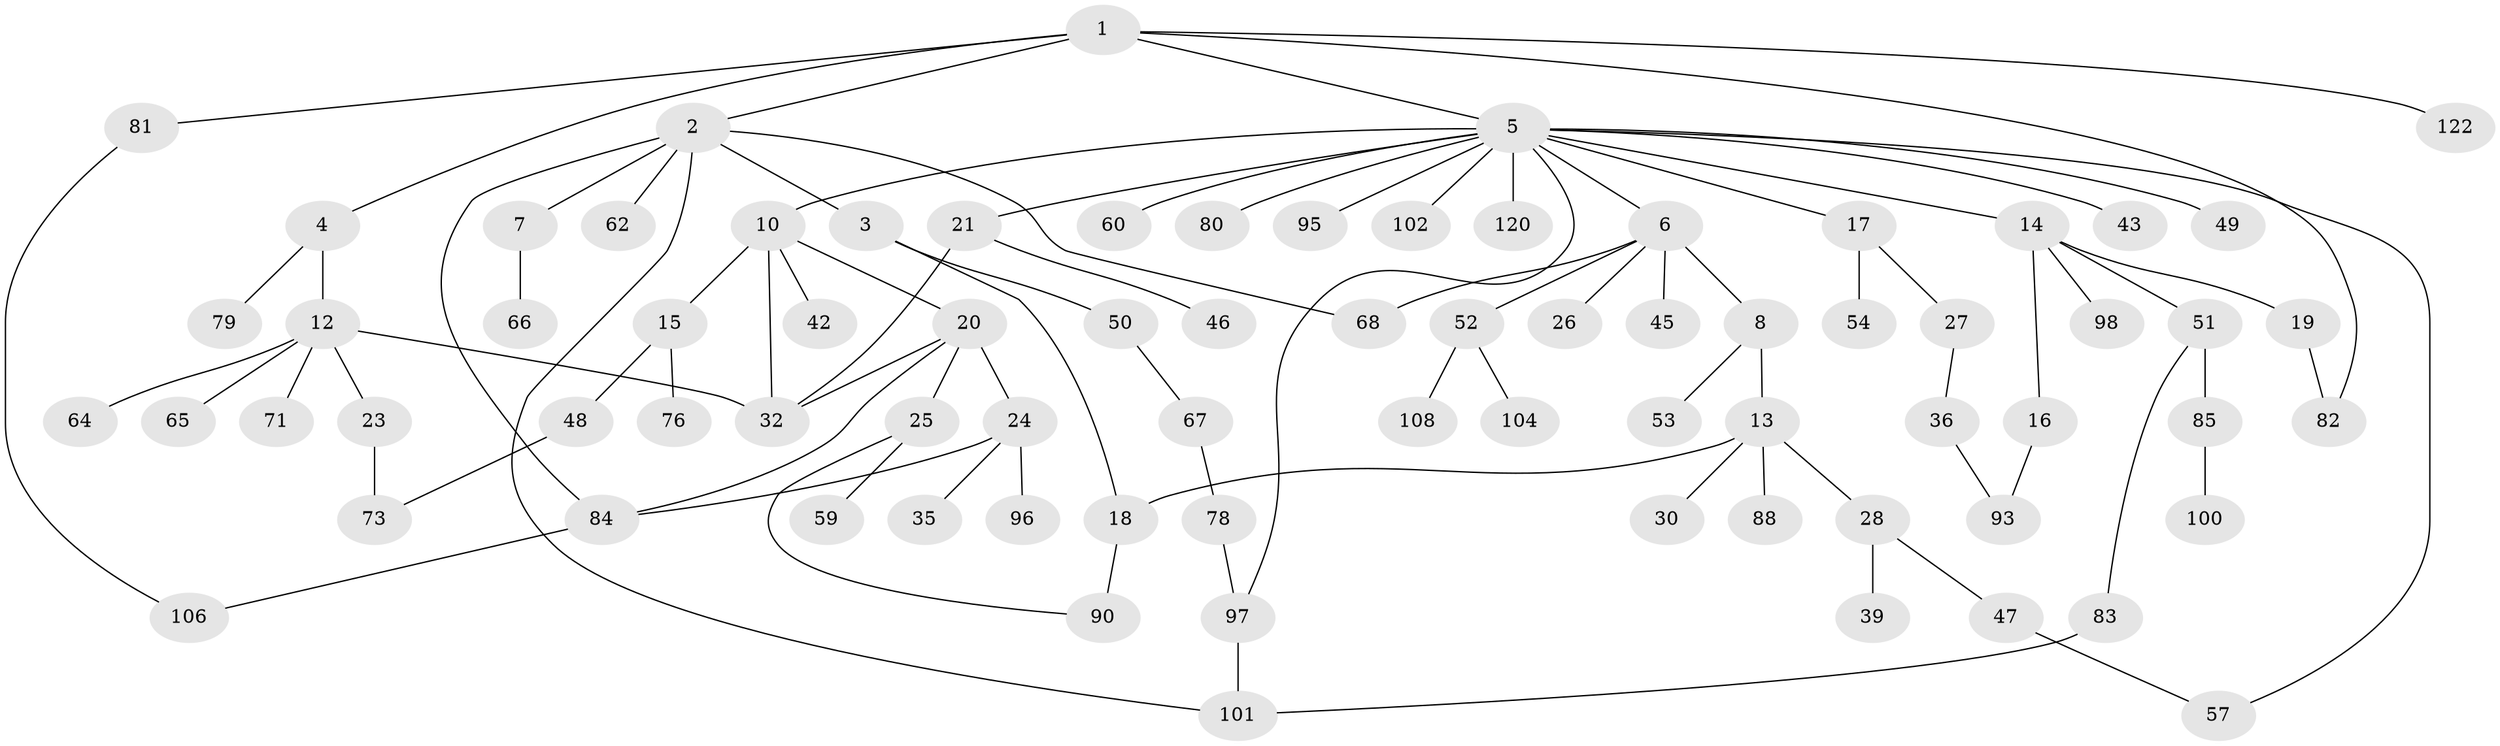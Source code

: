 // original degree distribution, {6: 0.031007751937984496, 7: 0.007751937984496124, 3: 0.1937984496124031, 2: 0.27906976744186046, 11: 0.007751937984496124, 4: 0.05426356589147287, 5: 0.031007751937984496, 1: 0.3953488372093023}
// Generated by graph-tools (version 1.1) at 2025/16/03/04/25 18:16:58]
// undirected, 77 vertices, 92 edges
graph export_dot {
graph [start="1"]
  node [color=gray90,style=filled];
  1;
  2 [super="+11"];
  3;
  4;
  5 [super="+9"];
  6;
  7;
  8;
  10 [super="+37+29"];
  12 [super="+40+22"];
  13 [super="+44"];
  14;
  15 [super="+34"];
  16;
  17;
  18 [super="+92+99"];
  19;
  20;
  21 [super="+31"];
  23 [super="+38"];
  24 [super="+110"];
  25 [super="+77+105"];
  26;
  27;
  28;
  30 [super="+33"];
  32 [super="+70+58"];
  35;
  36;
  39;
  42;
  43;
  45;
  46 [super="+118+87"];
  47 [super="+74"];
  48 [super="+125"];
  49;
  50;
  51;
  52 [super="+63"];
  53 [super="+107"];
  54 [super="+55"];
  57;
  59;
  60;
  62;
  64;
  65;
  66 [super="+91"];
  67 [super="+103"];
  68 [super="+86"];
  71;
  73;
  76;
  78;
  79;
  80;
  81;
  82;
  83 [super="+109"];
  84;
  85;
  88;
  90;
  93 [super="+94+128"];
  95;
  96;
  97;
  98;
  100 [super="+114"];
  101;
  102 [super="+117+113"];
  104;
  106 [super="+129"];
  108 [super="+124"];
  120;
  122;
  1 -- 2;
  1 -- 4;
  1 -- 5;
  1 -- 81;
  1 -- 122;
  1 -- 82;
  2 -- 3;
  2 -- 7;
  2 -- 62;
  2 -- 68;
  2 -- 84;
  2 -- 101;
  3 -- 18;
  3 -- 50;
  4 -- 12;
  4 -- 79;
  5 -- 6;
  5 -- 10;
  5 -- 43;
  5 -- 80;
  5 -- 97;
  5 -- 102;
  5 -- 14;
  5 -- 17;
  5 -- 49;
  5 -- 21;
  5 -- 120;
  5 -- 57;
  5 -- 60;
  5 -- 95;
  6 -- 8;
  6 -- 26;
  6 -- 45;
  6 -- 52;
  6 -- 68;
  7 -- 66;
  8 -- 13;
  8 -- 53;
  10 -- 15;
  10 -- 20;
  10 -- 42;
  10 -- 32;
  12 -- 23;
  12 -- 32;
  12 -- 64;
  12 -- 65;
  12 -- 71;
  13 -- 28;
  13 -- 30;
  13 -- 88;
  13 -- 18;
  14 -- 16;
  14 -- 19;
  14 -- 51;
  14 -- 98;
  15 -- 48;
  15 -- 76;
  16 -- 93;
  17 -- 27;
  17 -- 54;
  18 -- 90;
  19 -- 82;
  20 -- 24;
  20 -- 25;
  20 -- 84;
  20 -- 32;
  21 -- 32;
  21 -- 46;
  23 -- 73;
  24 -- 35;
  24 -- 96;
  24 -- 84;
  25 -- 59;
  25 -- 90;
  27 -- 36;
  28 -- 39;
  28 -- 47;
  36 -- 93;
  47 -- 57;
  48 -- 73;
  50 -- 67;
  51 -- 83;
  51 -- 85;
  52 -- 104;
  52 -- 108;
  67 -- 78;
  78 -- 97;
  81 -- 106;
  83 -- 101;
  84 -- 106;
  85 -- 100;
  97 -- 101;
}
